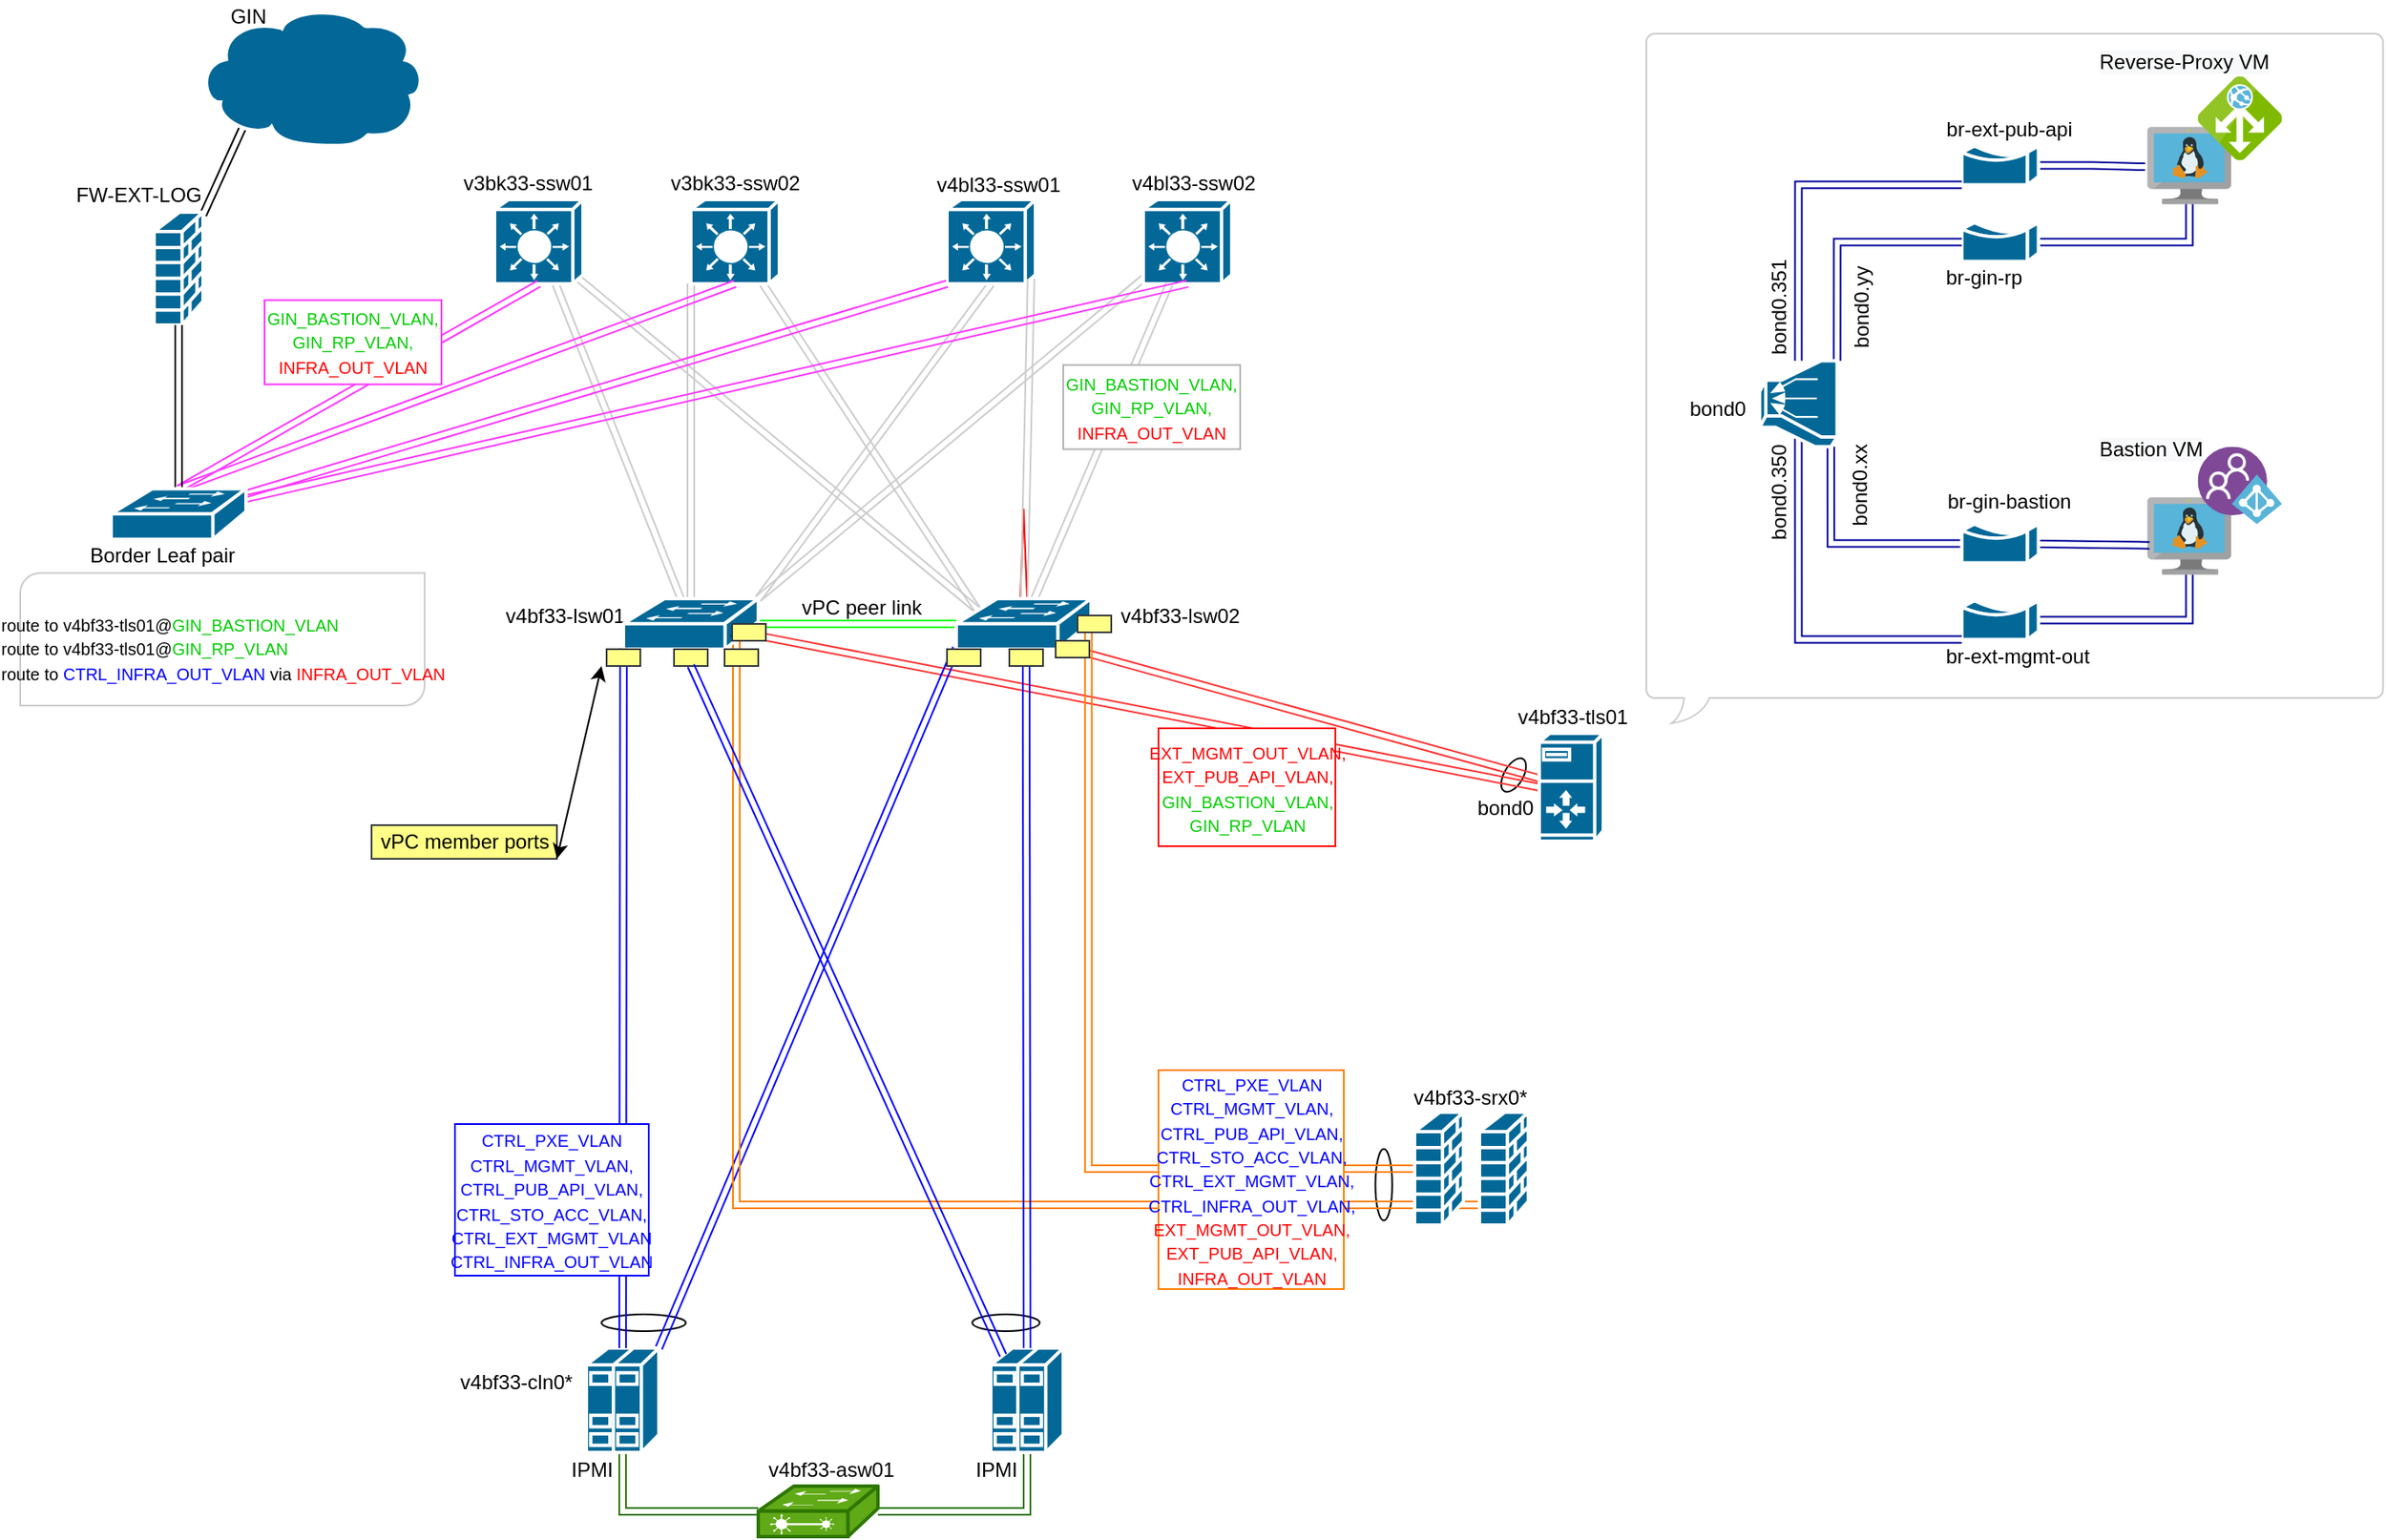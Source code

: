 <mxfile version="14.2.7" type="github">
  <diagram id="cgUr09Xqpb1lFKW807KI" name="Page-1">
    <mxGraphModel dx="790" dy="451" grid="1" gridSize="10" guides="1" tooltips="1" connect="1" arrows="1" fold="1" page="1" pageScale="1" pageWidth="850" pageHeight="1100" math="0" shadow="0">
      <root>
        <mxCell id="0" />
        <mxCell id="1" parent="0" />
        <mxCell id="PLKDB188a2l5lJHVr24N-40" value="" style="shape=mxgraph.cisco.switches.layer_2_remote_switch;html=1;pointerEvents=1;dashed=0;fillColor=#60a917;strokeColor=#2D7600;strokeWidth=2;verticalLabelPosition=bottom;verticalAlign=top;align=center;outlineConnect=0;fontColor=#ffffff;" vertex="1" parent="1">
          <mxGeometry x="443" y="1022.5" width="71" height="30" as="geometry" />
        </mxCell>
        <mxCell id="PLKDB188a2l5lJHVr24N-235" value="" style="verticalLabelPosition=bottom;verticalAlign=top;html=1;shape=mxgraph.basic.diag_round_rect;dx=6;strokeColor=#CCCCCC;rotation=-180;" vertex="1" parent="1">
          <mxGeometry x="5" y="480.25" width="240" height="78.75" as="geometry" />
        </mxCell>
        <mxCell id="PLKDB188a2l5lJHVr24N-230" value="" style="whiteSpace=wrap;html=1;shape=mxgraph.basic.roundRectCallout;dx=30;dy=15;size=5;boundedLbl=1;strokeColor=#CCCCCC;" vertex="1" parent="1">
          <mxGeometry x="970" y="160" width="437.25" height="409.5" as="geometry" />
        </mxCell>
        <mxCell id="PLKDB188a2l5lJHVr24N-215" value="" style="ellipse;whiteSpace=wrap;html=1;rotation=-60;" vertex="1" parent="1">
          <mxGeometry x="880.23" y="594.63" width="22.12" height="11.25" as="geometry" />
        </mxCell>
        <mxCell id="PLKDB188a2l5lJHVr24N-134" style="edgeStyle=none;rounded=0;orthogonalLoop=1;jettySize=auto;html=1;shape=link;fillColor=#e51400;strokeColor=#FF3333;" edge="1" parent="1" source="PLKDB188a2l5lJHVr24N-130" target="PLKDB188a2l5lJHVr24N-133">
          <mxGeometry relative="1" as="geometry">
            <mxPoint x="820" y="618.179" as="sourcePoint" />
            <mxPoint x="631.077" y="525.5" as="targetPoint" />
          </mxGeometry>
        </mxCell>
        <mxCell id="PLKDB188a2l5lJHVr24N-136" style="edgeStyle=none;rounded=0;orthogonalLoop=1;jettySize=auto;html=1;exitX=0;exitY=0.5;exitDx=0;exitDy=0;exitPerimeter=0;entryX=0.87;entryY=0.74;entryDx=0;entryDy=0;entryPerimeter=0;shape=link;fillColor=#e51400;strokeColor=#FF3333;" edge="1" parent="1" source="PLKDB188a2l5lJHVr24N-130" target="PLKDB188a2l5lJHVr24N-135">
          <mxGeometry relative="1" as="geometry">
            <mxPoint x="820" y="627.5" as="sourcePoint" />
            <mxPoint x="432.6" y="517.7" as="targetPoint" />
          </mxGeometry>
        </mxCell>
        <mxCell id="PLKDB188a2l5lJHVr24N-1" value="" style="ellipse;whiteSpace=wrap;html=1;" vertex="1" parent="1">
          <mxGeometry x="350" y="920.5" width="50" height="10" as="geometry" />
        </mxCell>
        <mxCell id="PLKDB188a2l5lJHVr24N-2" value="" style="ellipse;whiteSpace=wrap;html=1;" vertex="1" parent="1">
          <mxGeometry x="570" y="920.5" width="40" height="10" as="geometry" />
        </mxCell>
        <mxCell id="PLKDB188a2l5lJHVr24N-7" value="" style="ellipse;whiteSpace=wrap;html=1;rotation=-90;" vertex="1" parent="1">
          <mxGeometry x="793" y="838.5" width="42.5" height="10" as="geometry" />
        </mxCell>
        <mxCell id="PLKDB188a2l5lJHVr24N-10" style="rounded=0;orthogonalLoop=1;jettySize=auto;html=1;shape=link;strokeColor=#0000FF;" edge="1" parent="1" source="PLKDB188a2l5lJHVr24N-61" target="PLKDB188a2l5lJHVr24N-58">
          <mxGeometry relative="1" as="geometry" />
        </mxCell>
        <mxCell id="PLKDB188a2l5lJHVr24N-11" style="rounded=0;orthogonalLoop=1;jettySize=auto;html=1;exitX=1;exitY=0;exitDx=0;exitDy=0;exitPerimeter=0;entryX=0;entryY=0.98;entryDx=0;entryDy=0;entryPerimeter=0;shape=link;strokeColor=#0000FF;" edge="1" parent="1" source="PLKDB188a2l5lJHVr24N-13" target="PLKDB188a2l5lJHVr24N-76">
          <mxGeometry relative="1" as="geometry" />
        </mxCell>
        <mxCell id="PLKDB188a2l5lJHVr24N-12" style="rounded=0;orthogonalLoop=1;jettySize=auto;html=1;exitX=0.5;exitY=1;exitDx=0;exitDy=0;exitPerimeter=0;fillColor=#60a917;strokeColor=#2D7600;shape=link;entryX=0;entryY=0.5;entryDx=0;entryDy=0;entryPerimeter=0;edgeStyle=orthogonalEdgeStyle;" edge="1" parent="1" source="PLKDB188a2l5lJHVr24N-13" target="PLKDB188a2l5lJHVr24N-40">
          <mxGeometry relative="1" as="geometry">
            <mxPoint x="420.5" y="1030.5" as="targetPoint" />
          </mxGeometry>
        </mxCell>
        <mxCell id="PLKDB188a2l5lJHVr24N-13" value="" style="shape=mxgraph.cisco.servers.standard_host;html=1;pointerEvents=1;dashed=0;fillColor=#036897;strokeColor=#ffffff;strokeWidth=2;verticalLabelPosition=bottom;verticalAlign=top;align=center;outlineConnect=0;" vertex="1" parent="1">
          <mxGeometry x="341" y="940.5" width="43" height="62" as="geometry" />
        </mxCell>
        <mxCell id="PLKDB188a2l5lJHVr24N-14" style="rounded=0;orthogonalLoop=1;jettySize=auto;html=1;exitX=0.17;exitY=0.07;exitDx=0;exitDy=0;exitPerimeter=0;shape=link;strokeColor=#0000FF;entryX=0.5;entryY=0.98;entryDx=0;entryDy=0;entryPerimeter=0;" edge="1" parent="1" source="PLKDB188a2l5lJHVr24N-62" target="PLKDB188a2l5lJHVr24N-58">
          <mxGeometry relative="1" as="geometry" />
        </mxCell>
        <mxCell id="PLKDB188a2l5lJHVr24N-15" style="edgeStyle=orthogonalEdgeStyle;shape=link;rounded=0;orthogonalLoop=1;jettySize=auto;html=1;exitX=0.5;exitY=0;exitDx=0;exitDy=0;exitPerimeter=0;entryX=0.5;entryY=0.98;entryDx=0;entryDy=0;entryPerimeter=0;strokeColor=#0000FF;" edge="1" parent="1" target="PLKDB188a2l5lJHVr24N-76">
          <mxGeometry relative="1" as="geometry">
            <mxPoint x="600.5" y="520.5" as="sourcePoint" />
          </mxGeometry>
        </mxCell>
        <mxCell id="PLKDB188a2l5lJHVr24N-16" style="rounded=0;orthogonalLoop=1;jettySize=auto;html=1;entryX=1;entryY=0.5;entryDx=0;entryDy=0;entryPerimeter=0;fillColor=#60a917;strokeColor=#2D7600;shape=link;edgeStyle=orthogonalEdgeStyle;exitX=0.5;exitY=1;exitDx=0;exitDy=0;exitPerimeter=0;" edge="1" parent="1" source="PLKDB188a2l5lJHVr24N-17" target="PLKDB188a2l5lJHVr24N-40">
          <mxGeometry relative="1" as="geometry" />
        </mxCell>
        <mxCell id="PLKDB188a2l5lJHVr24N-17" value="" style="shape=mxgraph.cisco.servers.standard_host;html=1;pointerEvents=1;dashed=0;fillColor=#036897;strokeColor=#ffffff;strokeWidth=2;verticalLabelPosition=bottom;verticalAlign=top;align=center;outlineConnect=0;" vertex="1" parent="1">
          <mxGeometry x="581" y="940.5" width="43" height="62" as="geometry" />
        </mxCell>
        <mxCell id="PLKDB188a2l5lJHVr24N-20" style="edgeStyle=orthogonalEdgeStyle;shape=link;rounded=0;orthogonalLoop=1;jettySize=auto;html=1;strokeColor=#00FF00;" edge="1" parent="1" source="PLKDB188a2l5lJHVr24N-58" target="PLKDB188a2l5lJHVr24N-76">
          <mxGeometry relative="1" as="geometry">
            <Array as="points" />
          </mxGeometry>
        </mxCell>
        <mxCell id="PLKDB188a2l5lJHVr24N-23" style="edgeStyle=orthogonalEdgeStyle;rounded=0;orthogonalLoop=1;jettySize=auto;html=1;entryX=0.98;entryY=0.5;entryDx=0;entryDy=0;entryPerimeter=0;strokeColor=#FF8000;shape=link;" edge="1" parent="1" source="PLKDB188a2l5lJHVr24N-25" target="PLKDB188a2l5lJHVr24N-76">
          <mxGeometry relative="1" as="geometry" />
        </mxCell>
        <mxCell id="PLKDB188a2l5lJHVr24N-24" style="edgeStyle=orthogonalEdgeStyle;rounded=0;orthogonalLoop=1;jettySize=auto;html=1;entryX=0.98;entryY=0.5;entryDx=0;entryDy=0;entryPerimeter=0;strokeColor=#FF8000;shape=link;" edge="1" parent="1" source="PLKDB188a2l5lJHVr24N-26" target="PLKDB188a2l5lJHVr24N-58">
          <mxGeometry relative="1" as="geometry">
            <Array as="points">
              <mxPoint x="897" y="855.5" />
              <mxPoint x="430" y="855.5" />
              <mxPoint x="430" y="510.5" />
            </Array>
          </mxGeometry>
        </mxCell>
        <mxCell id="PLKDB188a2l5lJHVr24N-25" value="" style="shape=mxgraph.cisco.security.firewall;html=1;pointerEvents=1;dashed=0;fillColor=#036897;strokeColor=#ffffff;strokeWidth=2;verticalLabelPosition=bottom;verticalAlign=top;align=center;outlineConnect=0;" vertex="1" parent="1">
          <mxGeometry x="832.5" y="800.5" width="29" height="67" as="geometry" />
        </mxCell>
        <mxCell id="PLKDB188a2l5lJHVr24N-26" value="" style="shape=mxgraph.cisco.security.firewall;html=1;pointerEvents=1;dashed=0;fillColor=#036897;strokeColor=#ffffff;strokeWidth=2;verticalLabelPosition=bottom;verticalAlign=top;align=center;outlineConnect=0;" vertex="1" parent="1">
          <mxGeometry x="871" y="800.5" width="29" height="67" as="geometry" />
        </mxCell>
        <mxCell id="PLKDB188a2l5lJHVr24N-29" value="v4bf33-lsw01" style="text;html=1;align=center;verticalAlign=middle;resizable=0;points=[];autosize=1;" vertex="1" parent="1">
          <mxGeometry x="283" y="495.5" width="90" height="20" as="geometry" />
        </mxCell>
        <mxCell id="PLKDB188a2l5lJHVr24N-30" value="v4bf33-lsw02" style="text;html=1;align=center;verticalAlign=middle;resizable=0;points=[];autosize=1;" vertex="1" parent="1">
          <mxGeometry x="647.5" y="495.5" width="90" height="20" as="geometry" />
        </mxCell>
        <mxCell id="PLKDB188a2l5lJHVr24N-33" value="v4bf33-cln0*" style="text;html=1;align=center;verticalAlign=middle;resizable=0;points=[];autosize=1;" vertex="1" parent="1">
          <mxGeometry x="259" y="950.5" width="80" height="20" as="geometry" />
        </mxCell>
        <mxCell id="PLKDB188a2l5lJHVr24N-35" value="vPC peer link" style="text;html=1;align=center;verticalAlign=middle;resizable=0;points=[];autosize=1;" vertex="1" parent="1">
          <mxGeometry x="458.5" y="490.5" width="90" height="20" as="geometry" />
        </mxCell>
        <mxCell id="PLKDB188a2l5lJHVr24N-37" value="&lt;font style=&quot;font-size: 10px&quot;&gt;&lt;font style=&quot;font-size: 10px&quot;&gt;&lt;font face=&quot;calibri, sans-serif&quot; style=&quot;color: rgb(0 , 0 , 255) ; font-size: 10px&quot;&gt;&lt;span style=&quot;text-transform: uppercase&quot;&gt;CTRL_PXE_VLAN&lt;br&gt;ctrl_mgmt_vlan, ctrl_pub_api_vlan,&lt;/span&gt;&lt;/font&gt;&lt;br&gt;&lt;font face=&quot;calibri, sans-serif&quot; style=&quot;color: rgb(0 , 0 , 255) ; font-size: 10px&quot;&gt;&lt;span style=&quot;text-transform: uppercase&quot;&gt;ctrl_sto_acc_vlan, CTRL_ext_mgmt_vlan,&lt;br&gt;CTRL_INFRA_OUT_VLAN,&lt;/span&gt;&lt;/font&gt;&lt;br&gt;&lt;font face=&quot;calibri, sans-serif&quot; style=&quot;font-size: 10px&quot; color=&quot;#ff0000&quot;&gt;&lt;span style=&quot;text-transform: uppercase&quot;&gt;EXT_MGMT_OUT_VLAN,&lt;br&gt;EXT_PUB_API_VLAN, INFRA_OUT_VLAN&lt;/span&gt;&lt;/font&gt;&lt;/font&gt;&lt;/font&gt;&lt;font style=&quot;font-size: 10px&quot; color=&quot;#0000ff&quot;&gt;&lt;br&gt;&lt;/font&gt;" style="whiteSpace=wrap;html=1;strokeColor=#FF8000;" vertex="1" parent="1">
          <mxGeometry x="680.5" y="775.5" width="110" height="130" as="geometry" />
        </mxCell>
        <mxCell id="PLKDB188a2l5lJHVr24N-41" value="v4bf33-asw01" style="text;html=1;align=center;verticalAlign=middle;resizable=0;points=[];autosize=1;" vertex="1" parent="1">
          <mxGeometry x="440.5" y="1002.5" width="90" height="20" as="geometry" />
        </mxCell>
        <mxCell id="PLKDB188a2l5lJHVr24N-42" value="IPMI" style="text;html=1;align=center;verticalAlign=middle;resizable=0;points=[];autosize=1;" vertex="1" parent="1">
          <mxGeometry x="323.5" y="1002.5" width="40" height="20" as="geometry" />
        </mxCell>
        <mxCell id="PLKDB188a2l5lJHVr24N-43" value="IPMI" style="text;html=1;align=center;verticalAlign=middle;resizable=0;points=[];autosize=1;" vertex="1" parent="1">
          <mxGeometry x="563.5" y="1002.5" width="40" height="20" as="geometry" />
        </mxCell>
        <mxCell id="PLKDB188a2l5lJHVr24N-45" value="&lt;span style=&quot;color: rgba(0 , 0 , 0 , 0) ; font-family: monospace ; font-size: 0px&quot;&gt;%3CmxGraphModel%3E%3Croot%3E%3CmxCell%20id%3D%220%22%2F%3E%3CmxCell%20id%3D%221%22%20parent%3D%220%22%2F%3E%3CmxCell%20id%3D%222%22%20value%3D%2210.7.10.3%2F24%22%20style%3D%22text%3Bhtml%3D1%3Balign%3Dcenter%3BverticalAlign%3Dmiddle%3Bresizable%3D0%3Bpoints%3D%5B%5D%3Bautosize%3D1%3B%22%20vertex%3D%221%22%20parent%3D%221%22%3E%3CmxGeometry%20x%3D%22199.5%22%20y%3D%22540%22%20width%3D%2280%22%20height%3D%2220%22%20as%3D%22geometry%22%2F%3E%3C%2FmxCell%3E%3C%2Froot%3E%3C%2FmxGraphModel%3E&lt;/span&gt;" style="text;html=1;align=center;verticalAlign=middle;resizable=0;points=[];autosize=1;" vertex="1" parent="1">
          <mxGeometry x="478.5" y="505.5" width="20" height="20" as="geometry" />
        </mxCell>
        <mxCell id="PLKDB188a2l5lJHVr24N-46" style="edgeStyle=none;shape=link;rounded=0;orthogonalLoop=1;jettySize=auto;html=1;entryX=0.5;entryY=1;entryDx=0;entryDy=0;entryPerimeter=0;fontColor=#E6E6E6;strokeColor=#B3B3B3;" edge="1" parent="1" target="PLKDB188a2l5lJHVr24N-88">
          <mxGeometry relative="1" as="geometry">
            <mxPoint x="293.488" y="233.5" as="sourcePoint" />
          </mxGeometry>
        </mxCell>
        <mxCell id="PLKDB188a2l5lJHVr24N-49" style="edgeStyle=none;shape=link;rounded=0;orthogonalLoop=1;jettySize=auto;html=1;entryX=0.5;entryY=1;entryDx=0;entryDy=0;entryPerimeter=0;fontColor=#E6E6E6;strokeColor=#B3B3B3;" edge="1" parent="1" target="PLKDB188a2l5lJHVr24N-86">
          <mxGeometry relative="1" as="geometry">
            <mxPoint x="467.512" y="233.5" as="sourcePoint" />
          </mxGeometry>
        </mxCell>
        <mxCell id="PLKDB188a2l5lJHVr24N-50" style="edgeStyle=none;shape=link;rounded=0;orthogonalLoop=1;jettySize=auto;html=1;entryX=0.5;entryY=1;entryDx=0;entryDy=0;entryPerimeter=0;shadow=0;strokeColor=#B3B3B3;fontSize=10;fontColor=#E6E6E6;" edge="1" parent="1" target="PLKDB188a2l5lJHVr24N-88">
          <mxGeometry relative="1" as="geometry">
            <mxPoint x="500.705" y="233.5" as="sourcePoint" />
          </mxGeometry>
        </mxCell>
        <mxCell id="PLKDB188a2l5lJHVr24N-54" style="edgeStyle=orthogonalEdgeStyle;shape=link;rounded=0;orthogonalLoop=1;jettySize=auto;html=1;strokeColor=#FF0000;" edge="1" parent="1" source="PLKDB188a2l5lJHVr24N-76">
          <mxGeometry relative="1" as="geometry">
            <mxPoint x="600.5" y="495.5" as="sourcePoint" />
            <mxPoint x="600.529" y="495.5" as="targetPoint" />
          </mxGeometry>
        </mxCell>
        <mxCell id="PLKDB188a2l5lJHVr24N-55" style="shape=link;rounded=0;orthogonalLoop=1;jettySize=auto;html=1;exitX=0.5;exitY=0;exitDx=0;exitDy=0;exitPerimeter=0;entryX=0.5;entryY=0.98;entryDx=0;entryDy=0;entryPerimeter=0;strokeColor=#0000FF;" edge="1" parent="1" source="PLKDB188a2l5lJHVr24N-77" target="PLKDB188a2l5lJHVr24N-76">
          <mxGeometry relative="1" as="geometry">
            <mxPoint x="602" y="885.5" as="sourcePoint" />
            <mxPoint x="602" y="724.9" as="targetPoint" />
          </mxGeometry>
        </mxCell>
        <mxCell id="PLKDB188a2l5lJHVr24N-56" value="vPC member ports" style="rounded=0;whiteSpace=wrap;html=1;fillColor=#ffff88;strokeColor=#36393d;" vertex="1" parent="1">
          <mxGeometry x="213.5" y="630" width="110" height="20" as="geometry" />
        </mxCell>
        <mxCell id="PLKDB188a2l5lJHVr24N-57" value="" style="endArrow=classic;startArrow=classic;html=1;entryX=1;entryY=1;entryDx=0;entryDy=0;" edge="1" parent="1" target="PLKDB188a2l5lJHVr24N-56">
          <mxGeometry width="50" height="50" relative="1" as="geometry">
            <mxPoint x="350" y="535.5" as="sourcePoint" />
            <mxPoint x="292" y="665.5" as="targetPoint" />
          </mxGeometry>
        </mxCell>
        <mxCell id="PLKDB188a2l5lJHVr24N-190" style="edgeStyle=none;shape=link;rounded=0;orthogonalLoop=1;jettySize=auto;html=1;exitX=1;exitY=0;exitDx=0;exitDy=0;exitPerimeter=0;strokeColor=#CCCCCC;" edge="1" parent="1" source="PLKDB188a2l5lJHVr24N-58" target="PLKDB188a2l5lJHVr24N-83">
          <mxGeometry relative="1" as="geometry" />
        </mxCell>
        <mxCell id="PLKDB188a2l5lJHVr24N-192" style="edgeStyle=none;shape=link;rounded=0;orthogonalLoop=1;jettySize=auto;html=1;exitX=1;exitY=0;exitDx=0;exitDy=0;exitPerimeter=0;entryX=0.5;entryY=1;entryDx=0;entryDy=0;entryPerimeter=0;strokeColor=#CCCCCC;" edge="1" parent="1" source="PLKDB188a2l5lJHVr24N-58" target="PLKDB188a2l5lJHVr24N-81">
          <mxGeometry relative="1" as="geometry" />
        </mxCell>
        <mxCell id="PLKDB188a2l5lJHVr24N-200" style="edgeStyle=none;shape=link;rounded=0;orthogonalLoop=1;jettySize=auto;html=1;strokeColor=#CCCCCC;" edge="1" parent="1" source="PLKDB188a2l5lJHVr24N-58" target="PLKDB188a2l5lJHVr24N-177">
          <mxGeometry relative="1" as="geometry" />
        </mxCell>
        <mxCell id="PLKDB188a2l5lJHVr24N-201" style="edgeStyle=none;shape=link;rounded=0;orthogonalLoop=1;jettySize=auto;html=1;entryX=0;entryY=1;entryDx=0;entryDy=0;entryPerimeter=0;strokeColor=#CCCCCC;" edge="1" parent="1" source="PLKDB188a2l5lJHVr24N-58" target="PLKDB188a2l5lJHVr24N-178">
          <mxGeometry relative="1" as="geometry" />
        </mxCell>
        <mxCell id="PLKDB188a2l5lJHVr24N-58" value="" style="shape=mxgraph.cisco.switches.workgroup_switch;html=1;pointerEvents=1;dashed=0;fillColor=#036897;strokeColor=#ffffff;strokeWidth=2;verticalLabelPosition=bottom;verticalAlign=top;align=center;outlineConnect=0;" vertex="1" parent="1">
          <mxGeometry x="363" y="495.5" width="80" height="30" as="geometry" />
        </mxCell>
        <mxCell id="PLKDB188a2l5lJHVr24N-66" value="" style="whiteSpace=wrap;html=1;fillColor=#ffff88;strokeColor=#36393d;" vertex="1" parent="1">
          <mxGeometry x="423" y="525.5" width="20" height="10" as="geometry" />
        </mxCell>
        <mxCell id="PLKDB188a2l5lJHVr24N-81" value="" style="shape=mxgraph.cisco.switches.layer_3_switch;html=1;pointerEvents=1;dashed=0;fillColor=#036897;strokeColor=#ffffff;strokeWidth=2;verticalLabelPosition=bottom;verticalAlign=top;align=center;outlineConnect=0;" vertex="1" parent="1">
          <mxGeometry x="555" y="258.5" width="52.5" height="50" as="geometry" />
        </mxCell>
        <mxCell id="PLKDB188a2l5lJHVr24N-83" value="" style="shape=mxgraph.cisco.switches.layer_3_switch;html=1;pointerEvents=1;dashed=0;fillColor=#036897;strokeColor=#ffffff;strokeWidth=2;verticalLabelPosition=bottom;verticalAlign=top;align=center;outlineConnect=0;" vertex="1" parent="1">
          <mxGeometry x="671.5" y="258.5" width="52.5" height="50" as="geometry" />
        </mxCell>
        <mxCell id="PLKDB188a2l5lJHVr24N-98" style="shape=link;rounded=0;orthogonalLoop=1;jettySize=auto;html=1;exitX=0.2;exitY=0.87;exitDx=0;exitDy=0;exitPerimeter=0;" edge="1" parent="1" source="PLKDB188a2l5lJHVr24N-241" target="PLKDB188a2l5lJHVr24N-111">
          <mxGeometry relative="1" as="geometry">
            <mxPoint x="159.089" y="222.5" as="sourcePoint" />
          </mxGeometry>
        </mxCell>
        <mxCell id="PLKDB188a2l5lJHVr24N-100" value="&lt;font color=&quot;#000000&quot; style=&quot;font-size: 12px&quot;&gt;GIN&lt;/font&gt;" style="text;html=1;align=center;verticalAlign=middle;resizable=0;points=[];autosize=1;fontSize=10;fontColor=#E6E6E6;" vertex="1" parent="1">
          <mxGeometry x="120" y="140" width="40" height="20" as="geometry" />
        </mxCell>
        <mxCell id="PLKDB188a2l5lJHVr24N-111" value="" style="shape=mxgraph.cisco.security.firewall;html=1;pointerEvents=1;dashed=0;fillColor=#036897;strokeColor=#ffffff;strokeWidth=2;verticalLabelPosition=bottom;verticalAlign=top;align=center;outlineConnect=0;" vertex="1" parent="1">
          <mxGeometry x="84.5" y="266" width="29" height="67" as="geometry" />
        </mxCell>
        <mxCell id="PLKDB188a2l5lJHVr24N-123" style="shape=link;rounded=0;orthogonalLoop=1;jettySize=auto;html=1;exitX=0.5;exitY=0;exitDx=0;exitDy=0;exitPerimeter=0;entryX=0.5;entryY=0.98;entryDx=0;entryDy=0;entryPerimeter=0;strokeColor=#0000FF;" edge="1" parent="1" source="PLKDB188a2l5lJHVr24N-17" target="PLKDB188a2l5lJHVr24N-77">
          <mxGeometry relative="1" as="geometry">
            <mxPoint x="602" y="885.5" as="sourcePoint" />
            <mxPoint x="600.5" y="524.9" as="targetPoint" />
          </mxGeometry>
        </mxCell>
        <mxCell id="PLKDB188a2l5lJHVr24N-124" style="rounded=0;orthogonalLoop=1;jettySize=auto;html=1;shape=link;strokeColor=#0000FF;entryX=0;entryY=0.98;entryDx=0;entryDy=0;entryPerimeter=0;" edge="1" parent="1" source="PLKDB188a2l5lJHVr24N-13" target="PLKDB188a2l5lJHVr24N-58">
          <mxGeometry relative="1" as="geometry">
            <mxPoint x="362.076" y="885.5" as="sourcePoint" />
            <mxPoint x="362.963" y="525.5" as="targetPoint" />
          </mxGeometry>
        </mxCell>
        <mxCell id="PLKDB188a2l5lJHVr24N-61" value="" style="whiteSpace=wrap;html=1;fillColor=#ffff88;strokeColor=#36393d;" vertex="1" parent="1">
          <mxGeometry x="353" y="525.5" width="20" height="10" as="geometry" />
        </mxCell>
        <mxCell id="PLKDB188a2l5lJHVr24N-62" value="" style="whiteSpace=wrap;html=1;fillColor=#ffff88;strokeColor=#36393d;" vertex="1" parent="1">
          <mxGeometry x="393" y="525.5" width="20" height="10" as="geometry" />
        </mxCell>
        <mxCell id="PLKDB188a2l5lJHVr24N-128" style="rounded=0;orthogonalLoop=1;jettySize=auto;html=1;exitX=0.17;exitY=0.07;exitDx=0;exitDy=0;exitPerimeter=0;shape=link;strokeColor=#0000FF;entryX=0.5;entryY=0.98;entryDx=0;entryDy=0;entryPerimeter=0;" edge="1" parent="1" source="PLKDB188a2l5lJHVr24N-17" target="PLKDB188a2l5lJHVr24N-62">
          <mxGeometry relative="1" as="geometry">
            <mxPoint x="587.81" y="889.84" as="sourcePoint" />
            <mxPoint x="403" y="524.9" as="targetPoint" />
          </mxGeometry>
        </mxCell>
        <mxCell id="PLKDB188a2l5lJHVr24N-36" value="&lt;span style=&quot;font-family: &amp;#34;calibri&amp;#34; , sans-serif ; text-transform: uppercase&quot;&gt;&lt;font style=&quot;font-size: 10px&quot; color=&quot;#0000ff&quot;&gt;CTRL_PXE_VLAN&lt;br&gt;ctrl_mgmt_vlan, ctrl_pub_api_vlan,&lt;br&gt;ctrl_sto_acc_vlan, CTRL_ext_mgmt_vlan&lt;br&gt;CTRL_INFRA_OUT_VLAN&lt;br&gt;&lt;/font&gt;&lt;/span&gt;" style="whiteSpace=wrap;html=1;strokeColor=#0000FF;" vertex="1" parent="1">
          <mxGeometry x="263" y="807.5" width="115" height="90" as="geometry" />
        </mxCell>
        <mxCell id="PLKDB188a2l5lJHVr24N-131" style="edgeStyle=none;rounded=0;orthogonalLoop=1;jettySize=auto;html=1;shape=link;" edge="1" parent="1" source="PLKDB188a2l5lJHVr24N-133" target="PLKDB188a2l5lJHVr24N-76">
          <mxGeometry relative="1" as="geometry" />
        </mxCell>
        <mxCell id="PLKDB188a2l5lJHVr24N-132" style="edgeStyle=none;rounded=0;orthogonalLoop=1;jettySize=auto;html=1;exitX=0;exitY=0.5;exitDx=0;exitDy=0;exitPerimeter=0;entryX=0.87;entryY=0.74;entryDx=0;entryDy=0;entryPerimeter=0;shape=link;" edge="1" parent="1" source="PLKDB188a2l5lJHVr24N-135" target="PLKDB188a2l5lJHVr24N-58">
          <mxGeometry relative="1" as="geometry" />
        </mxCell>
        <mxCell id="PLKDB188a2l5lJHVr24N-130" value="" style="shape=mxgraph.cisco.servers.server_with_router;html=1;pointerEvents=1;dashed=0;fillColor=#036897;strokeColor=#ffffff;strokeWidth=2;verticalLabelPosition=bottom;verticalAlign=top;align=center;outlineConnect=0;" vertex="1" parent="1">
          <mxGeometry x="906.5" y="575.5" width="38" height="64" as="geometry" />
        </mxCell>
        <mxCell id="PLKDB188a2l5lJHVr24N-181" style="edgeStyle=none;shape=link;rounded=0;orthogonalLoop=1;jettySize=auto;html=1;strokeColor=#CCCCCC;" edge="1" parent="1" source="PLKDB188a2l5lJHVr24N-76" target="PLKDB188a2l5lJHVr24N-83">
          <mxGeometry relative="1" as="geometry" />
        </mxCell>
        <mxCell id="PLKDB188a2l5lJHVr24N-189" style="edgeStyle=none;shape=link;rounded=0;orthogonalLoop=1;jettySize=auto;html=1;entryX=0.95;entryY=0.94;entryDx=0;entryDy=0;entryPerimeter=0;strokeColor=#CCCCCC;" edge="1" parent="1" source="PLKDB188a2l5lJHVr24N-76" target="PLKDB188a2l5lJHVr24N-81">
          <mxGeometry relative="1" as="geometry" />
        </mxCell>
        <mxCell id="PLKDB188a2l5lJHVr24N-198" style="edgeStyle=none;shape=link;rounded=0;orthogonalLoop=1;jettySize=auto;html=1;exitX=0.16;exitY=0.23;exitDx=0;exitDy=0;exitPerimeter=0;strokeColor=#CCCCCC;" edge="1" parent="1" source="PLKDB188a2l5lJHVr24N-76" target="PLKDB188a2l5lJHVr24N-178">
          <mxGeometry relative="1" as="geometry" />
        </mxCell>
        <mxCell id="PLKDB188a2l5lJHVr24N-199" style="edgeStyle=none;shape=link;rounded=0;orthogonalLoop=1;jettySize=auto;html=1;exitX=0.16;exitY=0.23;exitDx=0;exitDy=0;exitPerimeter=0;entryX=0.95;entryY=0.94;entryDx=0;entryDy=0;entryPerimeter=0;strokeColor=#CCCCCC;" edge="1" parent="1" source="PLKDB188a2l5lJHVr24N-76" target="PLKDB188a2l5lJHVr24N-177">
          <mxGeometry relative="1" as="geometry" />
        </mxCell>
        <mxCell id="PLKDB188a2l5lJHVr24N-76" value="" style="shape=mxgraph.cisco.switches.workgroup_switch;html=1;pointerEvents=1;dashed=0;fillColor=#036897;strokeColor=#ffffff;strokeWidth=2;verticalLabelPosition=bottom;verticalAlign=top;align=center;outlineConnect=0;" vertex="1" parent="1">
          <mxGeometry x="560.5" y="495.5" width="80" height="30" as="geometry" />
        </mxCell>
        <mxCell id="PLKDB188a2l5lJHVr24N-133" value="" style="whiteSpace=wrap;html=1;fillColor=#ffff88;strokeColor=#36393d;" vertex="1" parent="1">
          <mxGeometry x="619.5" y="520.5" width="20" height="10" as="geometry" />
        </mxCell>
        <mxCell id="PLKDB188a2l5lJHVr24N-65" value="" style="whiteSpace=wrap;html=1;fillColor=#ffff88;strokeColor=#36393d;" vertex="1" parent="1">
          <mxGeometry x="632.5" y="505.5" width="20" height="10" as="geometry" />
        </mxCell>
        <mxCell id="PLKDB188a2l5lJHVr24N-78" value="" style="whiteSpace=wrap;html=1;fillColor=#ffff88;strokeColor=#36393d;" vertex="1" parent="1">
          <mxGeometry x="555" y="525.5" width="20" height="10" as="geometry" />
        </mxCell>
        <mxCell id="PLKDB188a2l5lJHVr24N-77" value="" style="whiteSpace=wrap;html=1;fillColor=#ffff88;strokeColor=#36393d;" vertex="1" parent="1">
          <mxGeometry x="592" y="525.5" width="20" height="10" as="geometry" />
        </mxCell>
        <mxCell id="PLKDB188a2l5lJHVr24N-135" value="" style="whiteSpace=wrap;html=1;fillColor=#ffff88;strokeColor=#36393d;" vertex="1" parent="1">
          <mxGeometry x="427.5" y="510.5" width="20" height="10" as="geometry" />
        </mxCell>
        <mxCell id="PLKDB188a2l5lJHVr24N-138" value="&lt;span style=&quot;color: rgb(255 , 0 , 0) ; font-family: &amp;#34;calibri&amp;#34; , sans-serif ; font-size: 10px ; text-transform: uppercase&quot;&gt;EXT_MGMT_OUT_VLAN,&lt;/span&gt;&lt;br style=&quot;color: rgb(255 , 0 , 0) ; font-family: &amp;#34;calibri&amp;#34; , sans-serif ; font-size: 10px ; text-transform: uppercase&quot;&gt;&lt;span style=&quot;font-family: &amp;#34;calibri&amp;#34; , sans-serif ; font-size: 10px ; text-transform: uppercase&quot;&gt;&lt;font color=&quot;#ff0000&quot;&gt;EXT_PUB_API_VLAN,&lt;/font&gt;&lt;br&gt;&lt;font color=&quot;#00cc00&quot;&gt;GIN_bastion_VLAN, GIN_RP_VLAN&lt;/font&gt;&lt;/span&gt;&lt;font style=&quot;font-size: 10px&quot; color=&quot;#0000ff&quot;&gt;&lt;br&gt;&lt;/font&gt;" style="whiteSpace=wrap;html=1;strokeColor=#FF0000;" vertex="1" parent="1">
          <mxGeometry x="680.5" y="572.5" width="105" height="70" as="geometry" />
        </mxCell>
        <mxCell id="PLKDB188a2l5lJHVr24N-139" value="v4bf33-tls01" style="text;html=1;align=center;verticalAlign=middle;resizable=0;points=[];autosize=1;" vertex="1" parent="1">
          <mxGeometry x="885.5" y="555.5" width="80" height="20" as="geometry" />
        </mxCell>
        <mxCell id="PLKDB188a2l5lJHVr24N-140" value="" style="aspect=fixed;html=1;points=[];align=center;image;fontSize=12;image=img/lib/mscae/VM_Linux.svg;" vertex="1" parent="1">
          <mxGeometry x="1267.25" y="215.25" width="50" height="46" as="geometry" />
        </mxCell>
        <mxCell id="PLKDB188a2l5lJHVr24N-141" value="" style="aspect=fixed;html=1;points=[];align=center;image;fontSize=12;image=img/lib/mscae/VM_Linux.svg;" vertex="1" parent="1">
          <mxGeometry x="1267.25" y="435.25" width="50" height="46" as="geometry" />
        </mxCell>
        <mxCell id="PLKDB188a2l5lJHVr24N-142" value="" style="aspect=fixed;html=1;points=[];align=center;image;fontSize=12;image=img/lib/mscae/Application_Gateway.svg;" vertex="1" parent="1">
          <mxGeometry x="1297.25" y="185.25" width="50" height="50" as="geometry" />
        </mxCell>
        <mxCell id="PLKDB188a2l5lJHVr24N-143" value="" style="aspect=fixed;html=1;points=[];align=center;image;fontSize=12;image=img/lib/mscae/Azure_AD_B2C.svg;" vertex="1" parent="1">
          <mxGeometry x="1297.25" y="405.25" width="50" height="46" as="geometry" />
        </mxCell>
        <mxCell id="PLKDB188a2l5lJHVr24N-148" style="edgeStyle=orthogonalEdgeStyle;shape=link;rounded=0;orthogonalLoop=1;jettySize=auto;html=1;exitX=1;exitY=0.5;exitDx=0;exitDy=0;exitPerimeter=0;entryX=-0.024;entryY=0.516;entryDx=0;entryDy=0;entryPerimeter=0;strokeColor=#000099;" edge="1" parent="1" source="PLKDB188a2l5lJHVr24N-146" target="PLKDB188a2l5lJHVr24N-140">
          <mxGeometry relative="1" as="geometry" />
        </mxCell>
        <mxCell id="PLKDB188a2l5lJHVr24N-146" value="" style="shape=mxgraph.cisco.misc.bridge;html=1;pointerEvents=1;dashed=0;fillColor=#036897;strokeColor=#ffffff;strokeWidth=2;verticalLabelPosition=bottom;verticalAlign=top;align=center;outlineConnect=0;" vertex="1" parent="1">
          <mxGeometry x="1157.25" y="226.75" width="45.5" height="23" as="geometry" />
        </mxCell>
        <mxCell id="PLKDB188a2l5lJHVr24N-149" style="edgeStyle=orthogonalEdgeStyle;shape=link;rounded=0;orthogonalLoop=1;jettySize=auto;html=1;strokeColor=#000099;" edge="1" parent="1" source="PLKDB188a2l5lJHVr24N-147" target="PLKDB188a2l5lJHVr24N-140">
          <mxGeometry relative="1" as="geometry" />
        </mxCell>
        <mxCell id="PLKDB188a2l5lJHVr24N-147" value="" style="shape=mxgraph.cisco.misc.bridge;html=1;pointerEvents=1;dashed=0;fillColor=#036897;strokeColor=#ffffff;strokeWidth=2;verticalLabelPosition=bottom;verticalAlign=top;align=center;outlineConnect=0;" vertex="1" parent="1">
          <mxGeometry x="1157.25" y="272.25" width="45.5" height="23" as="geometry" />
        </mxCell>
        <mxCell id="PLKDB188a2l5lJHVr24N-152" style="shape=link;rounded=0;orthogonalLoop=1;jettySize=auto;html=1;entryX=0.028;entryY=0.621;entryDx=0;entryDy=0;entryPerimeter=0;strokeColor=#000099;" edge="1" parent="1" source="PLKDB188a2l5lJHVr24N-150" target="PLKDB188a2l5lJHVr24N-141">
          <mxGeometry relative="1" as="geometry" />
        </mxCell>
        <mxCell id="PLKDB188a2l5lJHVr24N-162" style="edgeStyle=orthogonalEdgeStyle;shape=link;rounded=0;orthogonalLoop=1;jettySize=auto;html=1;entryX=0.08;entryY=0;entryDx=0;entryDy=0;entryPerimeter=0;strokeColor=#000099;" edge="1" parent="1" source="PLKDB188a2l5lJHVr24N-150" target="PLKDB188a2l5lJHVr24N-157">
          <mxGeometry relative="1" as="geometry" />
        </mxCell>
        <mxCell id="PLKDB188a2l5lJHVr24N-150" value="" style="shape=mxgraph.cisco.misc.bridge;html=1;pointerEvents=1;dashed=0;fillColor=#036897;strokeColor=#ffffff;strokeWidth=2;verticalLabelPosition=bottom;verticalAlign=top;align=center;outlineConnect=0;" vertex="1" parent="1">
          <mxGeometry x="1157.25" y="451.25" width="45.5" height="23" as="geometry" />
        </mxCell>
        <mxCell id="PLKDB188a2l5lJHVr24N-154" style="edgeStyle=orthogonalEdgeStyle;shape=link;rounded=0;orthogonalLoop=1;jettySize=auto;html=1;strokeColor=#000099;" edge="1" parent="1" source="PLKDB188a2l5lJHVr24N-151" target="PLKDB188a2l5lJHVr24N-141">
          <mxGeometry relative="1" as="geometry" />
        </mxCell>
        <mxCell id="PLKDB188a2l5lJHVr24N-151" value="" style="shape=mxgraph.cisco.misc.bridge;html=1;pointerEvents=1;dashed=0;fillColor=#036897;strokeColor=#ffffff;strokeWidth=2;verticalLabelPosition=bottom;verticalAlign=top;align=center;outlineConnect=0;" vertex="1" parent="1">
          <mxGeometry x="1157.25" y="496.75" width="45.5" height="23" as="geometry" />
        </mxCell>
        <mxCell id="PLKDB188a2l5lJHVr24N-155" value="&lt;span style=&quot;color: rgb(0 , 0 , 0) ; font-family: &amp;#34;helvetica&amp;#34; ; font-size: 12px ; font-style: normal ; font-weight: 400 ; letter-spacing: normal ; text-align: center ; text-indent: 0px ; text-transform: none ; word-spacing: 0px ; background-color: rgb(248 , 249 , 250) ; display: inline ; float: none&quot;&gt;Reverse-Proxy VM&lt;/span&gt;" style="text;whiteSpace=wrap;html=1;" vertex="1" parent="1">
          <mxGeometry x="1237.25" y="162.5" width="110" height="30" as="geometry" />
        </mxCell>
        <mxCell id="PLKDB188a2l5lJHVr24N-156" value="&lt;span style=&quot;color: rgb(0 , 0 , 0) ; font-family: &amp;#34;helvetica&amp;#34; ; font-size: 12px ; font-style: normal ; font-weight: 400 ; letter-spacing: normal ; text-align: center ; text-indent: 0px ; text-transform: none ; word-spacing: 0px ; background-color: rgb(248 , 249 , 250) ; display: inline ; float: none&quot;&gt;Bastion VM&lt;/span&gt;" style="text;whiteSpace=wrap;html=1;" vertex="1" parent="1">
          <mxGeometry x="1237.25" y="392.5" width="110" height="30" as="geometry" />
        </mxCell>
        <mxCell id="PLKDB188a2l5lJHVr24N-158" style="edgeStyle=orthogonalEdgeStyle;shape=link;rounded=0;orthogonalLoop=1;jettySize=auto;html=1;entryX=0;entryY=1;entryDx=0;entryDy=0;entryPerimeter=0;strokeColor=#000099;" edge="1" parent="1" source="PLKDB188a2l5lJHVr24N-157" target="PLKDB188a2l5lJHVr24N-146">
          <mxGeometry relative="1" as="geometry">
            <Array as="points">
              <mxPoint x="1060.25" y="249.5" />
            </Array>
          </mxGeometry>
        </mxCell>
        <mxCell id="PLKDB188a2l5lJHVr24N-159" style="edgeStyle=orthogonalEdgeStyle;shape=link;rounded=0;orthogonalLoop=1;jettySize=auto;html=1;exitX=0;exitY=1;exitDx=0;exitDy=0;exitPerimeter=0;entryX=0;entryY=0.5;entryDx=0;entryDy=0;entryPerimeter=0;strokeColor=#000099;" edge="1" parent="1" source="PLKDB188a2l5lJHVr24N-157" target="PLKDB188a2l5lJHVr24N-147">
          <mxGeometry relative="1" as="geometry" />
        </mxCell>
        <mxCell id="PLKDB188a2l5lJHVr24N-160" style="edgeStyle=orthogonalEdgeStyle;shape=link;rounded=0;orthogonalLoop=1;jettySize=auto;html=1;exitX=0.5;exitY=0.095;exitDx=0;exitDy=0;exitPerimeter=0;entryX=0;entryY=1;entryDx=0;entryDy=0;entryPerimeter=0;strokeColor=#000099;" edge="1" parent="1" source="PLKDB188a2l5lJHVr24N-157" target="PLKDB188a2l5lJHVr24N-151">
          <mxGeometry relative="1" as="geometry">
            <Array as="points">
              <mxPoint x="1060.25" y="519.5" />
            </Array>
          </mxGeometry>
        </mxCell>
        <mxCell id="PLKDB188a2l5lJHVr24N-157" value="" style="shape=mxgraph.cisco.misc.dslam;html=1;pointerEvents=1;dashed=0;fillColor=#036897;strokeColor=#ffffff;strokeWidth=2;verticalLabelPosition=bottom;verticalAlign=top;align=center;outlineConnect=0;rotation=-180;" vertex="1" parent="1">
          <mxGeometry x="1037.25" y="354.25" width="46" height="51" as="geometry" />
        </mxCell>
        <mxCell id="PLKDB188a2l5lJHVr24N-163" value="bond0" style="text;html=1;align=center;verticalAlign=middle;resizable=0;points=[];autosize=1;" vertex="1" parent="1">
          <mxGeometry x="987.25" y="372.5" width="50" height="20" as="geometry" />
        </mxCell>
        <mxCell id="PLKDB188a2l5lJHVr24N-164" value="bond0.351" style="text;html=1;align=center;verticalAlign=middle;resizable=0;points=[];autosize=1;rotation=-90;" vertex="1" parent="1">
          <mxGeometry x="1013.25" y="312.5" width="70" height="20" as="geometry" />
        </mxCell>
        <mxCell id="PLKDB188a2l5lJHVr24N-165" value="bond0.350" style="text;html=1;align=center;verticalAlign=middle;resizable=0;points=[];autosize=1;rotation=-90;" vertex="1" parent="1">
          <mxGeometry x="1013.25" y="422.5" width="70" height="20" as="geometry" />
        </mxCell>
        <mxCell id="PLKDB188a2l5lJHVr24N-166" value="br-ext-mgmt-out" style="text;html=1;align=center;verticalAlign=middle;resizable=0;points=[];autosize=1;" vertex="1" parent="1">
          <mxGeometry x="1140" y="519.75" width="100" height="20" as="geometry" />
        </mxCell>
        <mxCell id="PLKDB188a2l5lJHVr24N-167" value="br-ext-pub-api" style="text;html=1;align=center;verticalAlign=middle;resizable=0;points=[];autosize=1;" vertex="1" parent="1">
          <mxGeometry x="1140" y="206.75" width="90" height="20" as="geometry" />
        </mxCell>
        <mxCell id="PLKDB188a2l5lJHVr24N-168" value="bond0" style="text;html=1;align=center;verticalAlign=middle;resizable=0;points=[];autosize=1;" vertex="1" parent="1">
          <mxGeometry x="860.5" y="610" width="50" height="20" as="geometry" />
        </mxCell>
        <mxCell id="PLKDB188a2l5lJHVr24N-169" value="bond0.xx" style="text;html=1;align=center;verticalAlign=middle;resizable=0;points=[];autosize=1;rotation=-90;" vertex="1" parent="1">
          <mxGeometry x="1067.25" y="418.25" width="60" height="20" as="geometry" />
        </mxCell>
        <mxCell id="PLKDB188a2l5lJHVr24N-171" value="bond0.yy" style="text;html=1;align=center;verticalAlign=middle;resizable=0;points=[];autosize=1;rotation=-90;" vertex="1" parent="1">
          <mxGeometry x="1067.25" y="312.5" width="60" height="20" as="geometry" />
        </mxCell>
        <mxCell id="PLKDB188a2l5lJHVr24N-172" value="br-gin-rp" style="text;html=1;align=center;verticalAlign=middle;resizable=0;points=[];autosize=1;" vertex="1" parent="1">
          <mxGeometry x="1140" y="295.25" width="60" height="20" as="geometry" />
        </mxCell>
        <mxCell id="PLKDB188a2l5lJHVr24N-173" value="br-gin-bastion" style="text;html=1;align=center;verticalAlign=middle;resizable=0;points=[];autosize=1;" vertex="1" parent="1">
          <mxGeometry x="1140" y="427.75" width="90" height="20" as="geometry" />
        </mxCell>
        <mxCell id="PLKDB188a2l5lJHVr24N-177" value="" style="shape=mxgraph.cisco.switches.layer_3_switch;html=1;pointerEvents=1;dashed=0;fillColor=#036897;strokeColor=#ffffff;strokeWidth=2;verticalLabelPosition=bottom;verticalAlign=top;align=center;outlineConnect=0;" vertex="1" parent="1">
          <mxGeometry x="286.5" y="258.5" width="52.5" height="50" as="geometry" />
        </mxCell>
        <mxCell id="PLKDB188a2l5lJHVr24N-178" value="" style="shape=mxgraph.cisco.switches.layer_3_switch;html=1;pointerEvents=1;dashed=0;fillColor=#036897;strokeColor=#ffffff;strokeWidth=2;verticalLabelPosition=bottom;verticalAlign=top;align=center;outlineConnect=0;" vertex="1" parent="1">
          <mxGeometry x="403" y="258.5" width="52.5" height="50" as="geometry" />
        </mxCell>
        <mxCell id="PLKDB188a2l5lJHVr24N-193" value="v3bk33-ssw01" style="text;html=1;align=center;verticalAlign=middle;resizable=0;points=[];autosize=1;" vertex="1" parent="1">
          <mxGeometry x="261" y="238.5" width="90" height="20" as="geometry" />
        </mxCell>
        <mxCell id="PLKDB188a2l5lJHVr24N-194" value="v4bl33-ssw01" style="text;whiteSpace=wrap;html=1;" vertex="1" parent="1">
          <mxGeometry x="546.5" y="235.75" width="100" height="30" as="geometry" />
        </mxCell>
        <mxCell id="PLKDB188a2l5lJHVr24N-195" value="v3bk33-ssw02" style="text;html=1;align=center;verticalAlign=middle;resizable=0;points=[];autosize=1;" vertex="1" parent="1">
          <mxGeometry x="384.25" y="238.5" width="90" height="20" as="geometry" />
        </mxCell>
        <mxCell id="PLKDB188a2l5lJHVr24N-197" value="v4bl33-ssw02" style="text;html=1;align=center;verticalAlign=middle;resizable=0;points=[];autosize=1;" vertex="1" parent="1">
          <mxGeometry x="656" y="238.5" width="90" height="20" as="geometry" />
        </mxCell>
        <mxCell id="PLKDB188a2l5lJHVr24N-38" value="&lt;span style=&quot;font-family: &amp;#34;calibri&amp;#34; , sans-serif ; font-size: 10px ; text-transform: uppercase&quot;&gt;&lt;font color=&quot;#00cc00&quot;&gt;GIN_BASTION_VLAN, GIN_RP_VLAN,&lt;/font&gt;&lt;/span&gt;&lt;span style=&quot;color: rgb(255 , 0 , 0) ; font-family: &amp;#34;calibri&amp;#34; , sans-serif ; font-size: 10px ; text-transform: uppercase&quot;&gt;&lt;br&gt;INFRA_OUT_VLAN&lt;/span&gt;&lt;font style=&quot;font-size: 10px&quot; color=&quot;#0000ff&quot;&gt;&lt;br&gt;&lt;/font&gt;" style="whiteSpace=wrap;html=1;strokeColor=#B3B3B3;" vertex="1" parent="1">
          <mxGeometry x="624" y="356.75" width="105" height="50" as="geometry" />
        </mxCell>
        <mxCell id="PLKDB188a2l5lJHVr24N-208" style="edgeStyle=none;shape=link;rounded=0;orthogonalLoop=1;jettySize=auto;html=1;entryX=0.5;entryY=1;entryDx=0;entryDy=0;entryPerimeter=0;strokeColor=#FF33FF;" edge="1" parent="1" source="PLKDB188a2l5lJHVr24N-203" target="PLKDB188a2l5lJHVr24N-83">
          <mxGeometry relative="1" as="geometry" />
        </mxCell>
        <mxCell id="PLKDB188a2l5lJHVr24N-209" style="edgeStyle=none;shape=link;rounded=0;orthogonalLoop=1;jettySize=auto;html=1;entryX=0;entryY=1;entryDx=0;entryDy=0;entryPerimeter=0;strokeColor=#FF33FF;" edge="1" parent="1" source="PLKDB188a2l5lJHVr24N-203" target="PLKDB188a2l5lJHVr24N-81">
          <mxGeometry relative="1" as="geometry" />
        </mxCell>
        <mxCell id="PLKDB188a2l5lJHVr24N-210" style="edgeStyle=none;shape=link;rounded=0;orthogonalLoop=1;jettySize=auto;html=1;exitX=0.5;exitY=0;exitDx=0;exitDy=0;exitPerimeter=0;entryX=0.5;entryY=1;entryDx=0;entryDy=0;entryPerimeter=0;strokeColor=#FF33FF;" edge="1" parent="1" source="PLKDB188a2l5lJHVr24N-203" target="PLKDB188a2l5lJHVr24N-178">
          <mxGeometry relative="1" as="geometry" />
        </mxCell>
        <mxCell id="PLKDB188a2l5lJHVr24N-211" style="edgeStyle=none;shape=link;rounded=0;orthogonalLoop=1;jettySize=auto;html=1;exitX=0.5;exitY=0;exitDx=0;exitDy=0;exitPerimeter=0;entryX=0.5;entryY=1;entryDx=0;entryDy=0;entryPerimeter=0;strokeColor=#FF33FF;" edge="1" parent="1" source="PLKDB188a2l5lJHVr24N-203" target="PLKDB188a2l5lJHVr24N-177">
          <mxGeometry relative="1" as="geometry" />
        </mxCell>
        <mxCell id="PLKDB188a2l5lJHVr24N-214" style="shape=link;rounded=0;orthogonalLoop=1;jettySize=auto;html=1;entryX=0.5;entryY=1;entryDx=0;entryDy=0;entryPerimeter=0;" edge="1" parent="1" source="PLKDB188a2l5lJHVr24N-203" target="PLKDB188a2l5lJHVr24N-111">
          <mxGeometry relative="1" as="geometry" />
        </mxCell>
        <mxCell id="PLKDB188a2l5lJHVr24N-203" value="" style="shape=mxgraph.cisco.switches.workgroup_switch;html=1;pointerEvents=1;dashed=0;fillColor=#036897;strokeColor=#ffffff;strokeWidth=2;verticalLabelPosition=bottom;verticalAlign=top;align=center;outlineConnect=0;" vertex="1" parent="1">
          <mxGeometry x="59" y="430.25" width="80" height="30" as="geometry" />
        </mxCell>
        <mxCell id="PLKDB188a2l5lJHVr24N-204" value="FW-EXT-LOG" style="text;html=1;align=center;verticalAlign=middle;resizable=0;points=[];autosize=1;" vertex="1" parent="1">
          <mxGeometry x="30" y="245.75" width="90" height="20" as="geometry" />
        </mxCell>
        <mxCell id="PLKDB188a2l5lJHVr24N-205" value="Border Leaf pair" style="text;html=1;align=center;verticalAlign=middle;resizable=0;points=[];autosize=1;" vertex="1" parent="1">
          <mxGeometry x="39" y="460.25" width="100" height="20" as="geometry" />
        </mxCell>
        <mxCell id="PLKDB188a2l5lJHVr24N-213" value="&lt;span style=&quot;font-family: &amp;#34;calibri&amp;#34; , sans-serif ; font-size: 10px ; text-transform: uppercase&quot;&gt;&lt;font color=&quot;#00cc00&quot;&gt;GIN_BASTION_VLAN, GIN_RP_VLAN,&lt;/font&gt;&lt;/span&gt;&lt;span style=&quot;color: rgb(255 , 0 , 0) ; font-family: &amp;#34;calibri&amp;#34; , sans-serif ; font-size: 10px ; text-transform: uppercase&quot;&gt;&lt;br&gt;INFRA_OUT_VLAN&lt;/span&gt;&lt;font style=&quot;font-size: 10px&quot; color=&quot;#0000ff&quot;&gt;&lt;br&gt;&lt;/font&gt;" style="whiteSpace=wrap;html=1;strokeColor=#FF33FF;" vertex="1" parent="1">
          <mxGeometry x="150" y="318.25" width="105" height="50" as="geometry" />
        </mxCell>
        <mxCell id="PLKDB188a2l5lJHVr24N-232" value="&lt;div style=&quot;text-align: left&quot;&gt;&lt;font style=&quot;font-size: 10px&quot;&gt;route to v4bf33-tls01@&lt;span style=&quot;color: rgb(0 , 204 , 0) ; font-family: &amp;#34;calibri&amp;#34; , sans-serif ; text-transform: uppercase&quot;&gt;GIN_BASTION_VLAN&lt;/span&gt;&lt;/font&gt;&lt;/div&gt;&lt;div style=&quot;text-align: left&quot;&gt;&lt;font style=&quot;font-size: 10px&quot;&gt;&lt;span&gt;route to v4bf33-tls01@&lt;/span&gt;&lt;span style=&quot;color: rgb(0 , 204 , 0) ; font-family: &amp;#34;calibri&amp;#34; , sans-serif ; text-transform: uppercase&quot;&gt;GIN_RP_VLAN&amp;nbsp; &amp;nbsp; &amp;nbsp; &amp;nbsp; &amp;nbsp; &amp;nbsp;&lt;/span&gt;&lt;/font&gt;&lt;/div&gt;&lt;div style=&quot;text-align: left&quot;&gt;&lt;font style=&quot;font-size: 10px&quot;&gt;route to&amp;nbsp;&lt;span style=&quot;color: rgb(0 , 0 , 255) ; font-family: &amp;#34;calibri&amp;#34; , sans-serif ; text-transform: uppercase&quot;&gt;CTRL_INFRA_OUT_VLAN&lt;/span&gt;&amp;nbsp;via&amp;nbsp;&lt;span style=&quot;color: rgb(255 , 0 , 0) ; font-family: &amp;#34;calibri&amp;#34; , sans-serif ; text-transform: uppercase&quot;&gt;INFRA_OUT_VLAN&lt;/span&gt;&lt;/font&gt;&lt;/div&gt;" style="text;html=1;align=center;verticalAlign=middle;resizable=0;points=[];autosize=1;" vertex="1" parent="1">
          <mxGeometry y="499.5" width="250" height="50" as="geometry" />
        </mxCell>
        <mxCell id="PLKDB188a2l5lJHVr24N-238" value="v4bf33-srx0*" style="text;whiteSpace=wrap;html=1;" vertex="1" parent="1">
          <mxGeometry x="830" y="777.5" width="100" height="30" as="geometry" />
        </mxCell>
        <mxCell id="PLKDB188a2l5lJHVr24N-241" value="" style="shape=mxgraph.cisco.storage.cloud;html=1;pointerEvents=1;dashed=0;fillColor=#036897;strokeColor=#ffffff;strokeWidth=2;verticalLabelPosition=bottom;verticalAlign=top;align=center;outlineConnect=0;" vertex="1" parent="1">
          <mxGeometry x="110" y="143.75" width="135" height="83" as="geometry" />
        </mxCell>
      </root>
    </mxGraphModel>
  </diagram>
</mxfile>
